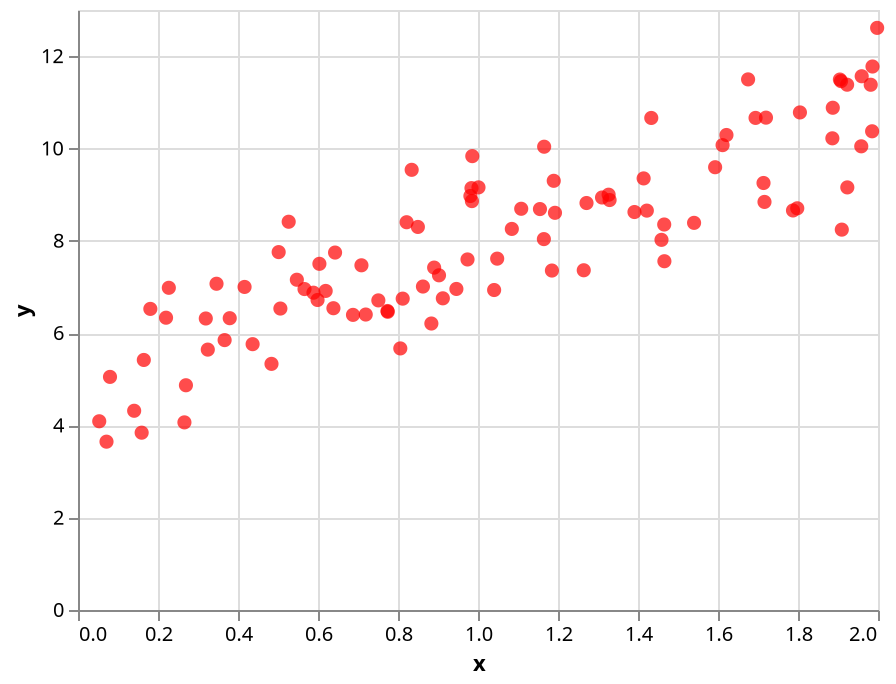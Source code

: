 {
  "config": {
    "view": {
      "continuousWidth": 400,
      "continuousHeight": 300
    }
  },
  "data": {
    "name": "data-d77d4f31777d11718b31df3feb164da9"
  },
  "mark": {
    "type": "point",
    "color": "red",
    "filled": true,
    "size": 50
  },
  "encoding": {
    "x": {
      "type": "quantitative",
      "field": "x"
    },
    "y": {
      "type": "quantitative",
      "field": "y"
    }
  },
  "$schema": "https://vega.github.io/schema/vega-lite/v5.json",
  "datasets": {
    "data-d77d4f31777d11718b31df3feb164da9": [
      {
        "x": 0.8057606627582843,
        "y": 5.667516515220155
      },
      {
        "x": 0.7085966002126411,
        "y": 7.468470203965426
      },
      {
        "x": 1.0012286388859064,
        "y": 9.156721719221363
      },
      {
        "x": 0.8903532576622766,
        "y": 7.41862373646544
      },
      {
        "x": 0.1808655763928717,
        "y": 6.523917516129846
      },
      {
        "x": 0.5471258400548813,
        "y": 7.155596361559026
      },
      {
        "x": 1.8869541954854538,
        "y": 10.882042255677762
      },
      {
        "x": 0.05308928266788393,
        "y": 4.089224517435358
      },
      {
        "x": 0.07999737928130157,
        "y": 5.050496307020729
      },
      {
        "x": 0.5662807194396391,
        "y": 6.953843602592299
      },
      {
        "x": 1.1646883404335377,
        "y": 8.03603803579799
      },
      {
        "x": 1.9817856058496541,
        "y": 11.380520305671855
      },
      {
        "x": 1.9852844748059362,
        "y": 10.372258374095145
      },
      {
        "x": 1.9862347449620896,
        "y": 11.775551306572048
      },
      {
        "x": 0.22009666193312594,
        "y": 6.333010791509039
      },
      {
        "x": 1.3289628919278802,
        "y": 8.882477532393013
      },
      {
        "x": 1.0479736689766257,
        "y": 7.6126406300779665
      },
      {
        "x": 0.34629981961746203,
        "y": 7.068632143985733
      },
      {
        "x": 1.8859204898300514,
        "y": 10.219625846785737
      },
      {
        "x": 0.4837201719525046,
        "y": 5.332842269602078
      },
      {
        "x": 1.997864537686424,
        "y": 12.612575273734532
      },
      {
        "x": 1.1653876302997974,
        "y": 10.037768065412799
      },
      {
        "x": 0.36655800126115157,
        "y": 5.847794864570242
      },
      {
        "x": 0.7736908438355805,
        "y": 6.478636793255444
      },
      {
        "x": 0.3793470578242992,
        "y": 6.32255986403684
      },
      {
        "x": 0.82154134605062,
        "y": 8.401706239260813
      },
      {
        "x": 1.1893601378034109,
        "y": 9.299080757245042
      },
      {
        "x": 1.4331721862566797,
        "y": 10.66107268391537
      },
      {
        "x": 0.973782964738247,
        "y": 7.595110835012439
      },
      {
        "x": 0.6191796355334092,
        "y": 6.913214921455005
      },
      {
        "x": 1.1548827456556947,
        "y": 8.68704784552239
      },
      {
        "x": 0.8834156391374859,
        "y": 6.207029922187122
      },
      {
        "x": 0.7193562052010725,
        "y": 6.401716310008782
      },
      {
        "x": 0.6426638640176272,
        "y": 7.744445603072168
      },
      {
        "x": 0.4164144803920453,
        "y": 6.999688202710314
      },
      {
        "x": 0.9025172481236687,
        "y": 7.251604816903004
      },
      {
        "x": 0.9836858205281078,
        "y": 9.14067972961345
      },
      {
        "x": 1.7981526295874224,
        "y": 8.703841062378665
      },
      {
        "x": 1.4587209220588824,
        "y": 8.019763717315335
      },
      {
        "x": 1.540179545839391,
        "y": 8.388104123603247
      },
      {
        "x": 0.7508784951239764,
        "y": 6.708196323699465
      },
      {
        "x": 0.6874790704707687,
        "y": 6.394265474598878
      },
      {
        "x": 1.3100704119986448,
        "y": 8.937525799224836
      },
      {
        "x": 1.422075986420995,
        "y": 8.653289223784821
      },
      {
        "x": 0.2270751504373525,
        "y": 6.980973526067366
      },
      {
        "x": 0.2660573787471501,
        "y": 4.065076512588169
      },
      {
        "x": 0.9120781152122479,
        "y": 6.7529242465071135
      },
      {
        "x": 0.31947246031702026,
        "y": 6.315925134118427
      },
      {
        "x": 1.9232838075492915,
        "y": 9.1562729198257
      },
      {
        "x": 1.6752314897236196,
        "y": 11.496408335782988
      },
      {
        "x": 1.0403213740758466,
        "y": 6.932946524909822
      },
      {
        "x": 0.4365445154563088,
        "y": 5.759887352833437
      },
      {
        "x": 0.26983744506479757,
        "y": 4.8694661736496245
      },
      {
        "x": 1.9581406909677377,
        "y": 10.046489708537342
      },
      {
        "x": 1.4140869913782863,
        "y": 9.351124441968537
      },
      {
        "x": 1.7199511138913262,
        "y": 10.667662932166298
      },
      {
        "x": 0.7743452556572781,
        "y": 6.460808420461355
      },
      {
        "x": 0.5016680396634496,
        "y": 7.754473861717328
      },
      {
        "x": 0.5988760378894045,
        "y": 6.717016867750814
      },
      {
        "x": 1.7137910568100314,
        "y": 9.25164168916506
      },
      {
        "x": 0.9459679811364421,
        "y": 6.956105553926309
      },
      {
        "x": 1.3265540940322564,
        "y": 8.99830123158483
      },
      {
        "x": 1.6114572148735704,
        "y": 10.072216266544332
      },
      {
        "x": 0.5059610092994482,
        "y": 6.531431576526956
      },
      {
        "x": 0.15914687794064974,
        "y": 3.8419112344411275
      },
      {
        "x": 1.4655212100314303,
        "y": 8.352353752384975
      },
      {
        "x": 1.922794955007211,
        "y": 11.38142374670918
      },
      {
        "x": 1.9076094683353255,
        "y": 11.459033618329801
      },
      {
        "x": 0.9809981037677993,
        "y": 8.969915750703189
      },
      {
        "x": 1.2643841288655102,
        "y": 7.360961775537605
      },
      {
        "x": 1.4659900396759846,
        "y": 7.556781818841236
      },
      {
        "x": 1.8048190064959324,
        "y": 10.7805502456551
      },
      {
        "x": 0.32449383749640015,
        "y": 5.641704377436392
      },
      {
        "x": 0.8117626447351225,
        "y": 6.7460699561156146
      },
      {
        "x": 0.8341814711673217,
        "y": 9.5371519750069
      },
      {
        "x": 1.3911820565841477,
        "y": 8.62283175783785
      },
      {
        "x": 0.8496944758496632,
        "y": 8.299536757875831
      },
      {
        "x": 1.7162284521028595,
        "y": 8.84169301722776
      },
      {
        "x": 1.693864959218838,
        "y": 10.662168213450787
      },
      {
        "x": 0.14039822781737765,
        "y": 4.31667159078984
      },
      {
        "x": 0.603504826968297,
        "y": 7.500635951129598
      },
      {
        "x": 1.9592473620603403,
        "y": 11.564632152319426
      },
      {
        "x": 0.07125399310606961,
        "y": 3.6470744497398178
      },
      {
        "x": 0.9847852939971642,
        "y": 8.859330003458174
      },
      {
        "x": 1.9047537060270927,
        "y": 11.493083517404346
      },
      {
        "x": 1.6211475170589422,
        "y": 10.291675421773569
      },
      {
        "x": 0.5886608825927424,
        "y": 6.874854637676141
      },
      {
        "x": 1.1924670370366823,
        "y": 8.60568474593312
      },
      {
        "x": 0.8623557045994599,
        "y": 7.008241289007391
      },
      {
        "x": 1.1847950059779726,
        "y": 7.354933818739986
      },
      {
        "x": 1.787504209440412,
        "y": 8.656560622583067
      },
      {
        "x": 1.1080423795434124,
        "y": 8.693291095737242
      },
      {
        "x": 0.9857330146905476,
        "y": 9.833772471033809
      },
      {
        "x": 0.6385409143790024,
        "y": 6.538719392968032
      },
      {
        "x": 0.526731566101448,
        "y": 8.41213078012988
      },
      {
        "x": 1.0845612270715916,
        "y": 8.256701115245988
      },
      {
        "x": 0.16452904786404798,
        "y": 5.417563677867521
      },
      {
        "x": 1.271273419650797,
        "y": 8.81777785293999
      },
      {
        "x": 1.5928104503724156,
        "y": 9.593417240220132
      },
      {
        "x": 1.9094950108616178,
        "y": 8.241333497362083
      }
    ]
  }
}